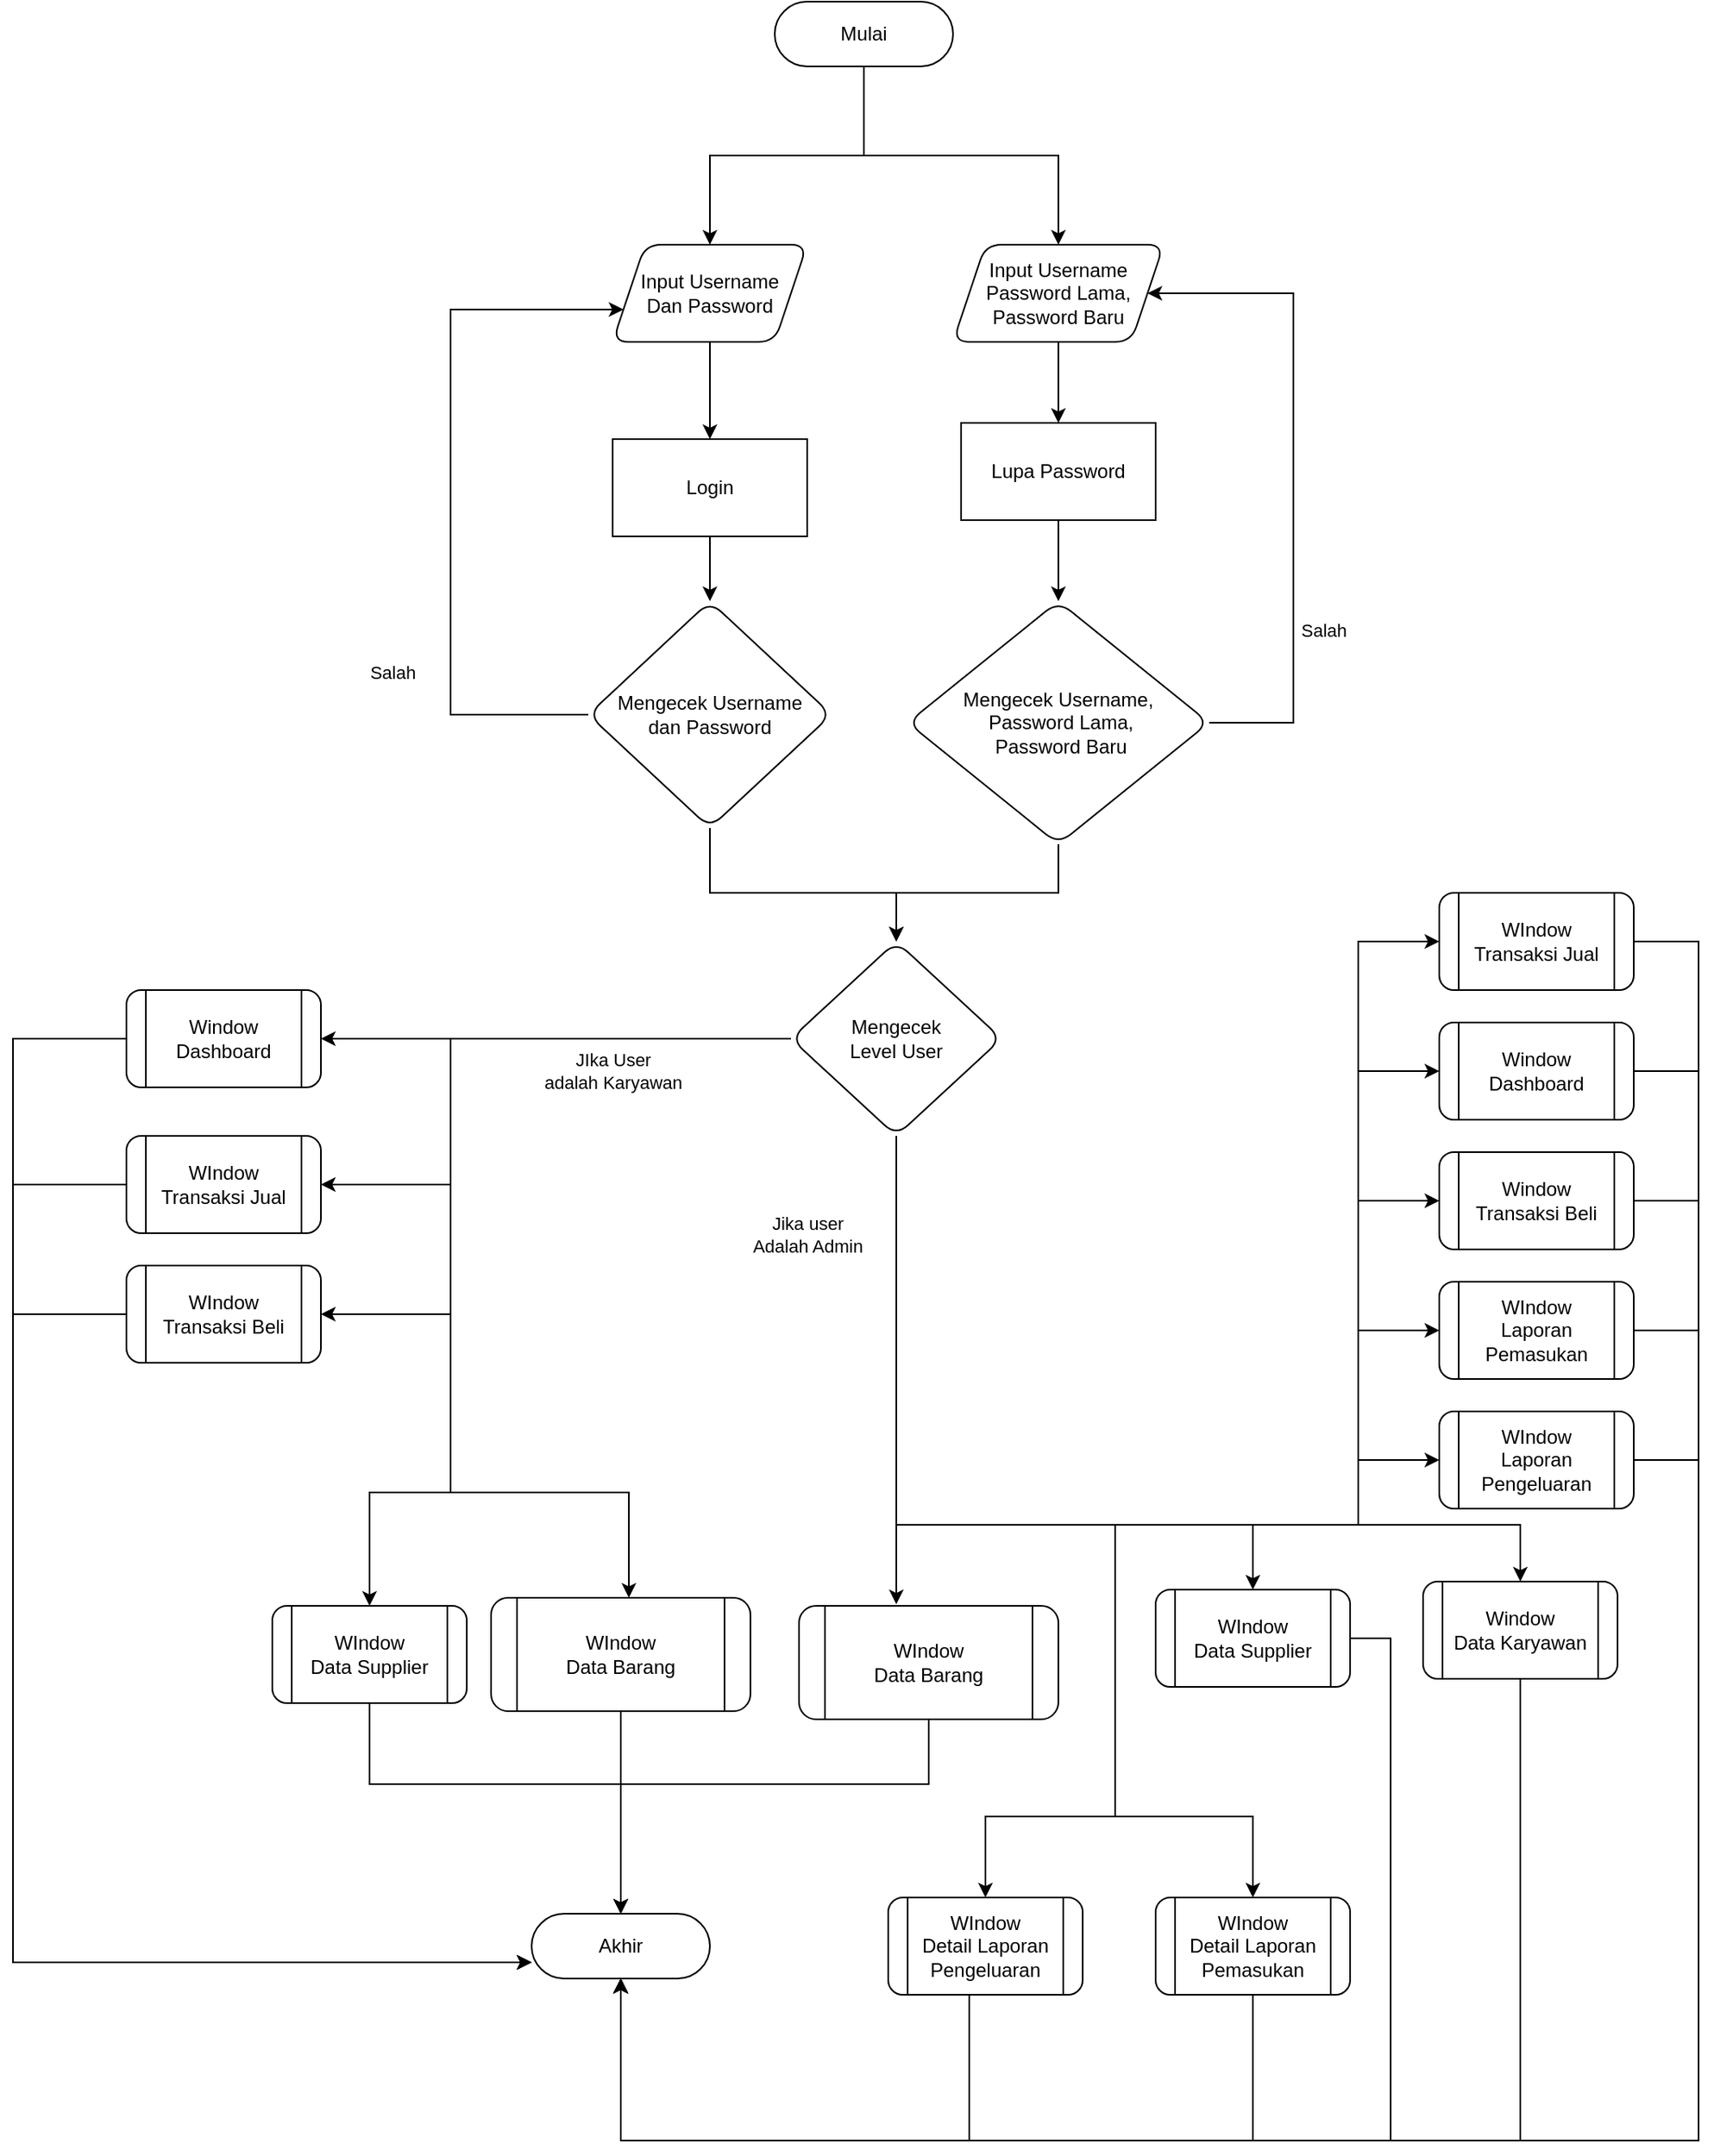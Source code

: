 <mxfile version="20.7.4" type="github">
  <diagram id="C5RBs43oDa-KdzZeNtuy" name="Page-1">
    <mxGraphModel dx="2730" dy="3031" grid="1" gridSize="10" guides="1" tooltips="1" connect="1" arrows="1" fold="1" page="1" pageScale="1" pageWidth="827" pageHeight="1169" math="0" shadow="0">
      <root>
        <mxCell id="WIyWlLk6GJQsqaUBKTNV-0" />
        <mxCell id="WIyWlLk6GJQsqaUBKTNV-1" parent="WIyWlLk6GJQsqaUBKTNV-0" />
        <mxCell id="iKpSRfrjYne2FRFm2gxy-15" style="edgeStyle=orthogonalEdgeStyle;rounded=0;orthogonalLoop=1;jettySize=auto;html=1;" edge="1" parent="WIyWlLk6GJQsqaUBKTNV-1" source="iKpSRfrjYne2FRFm2gxy-2" target="iKpSRfrjYne2FRFm2gxy-14">
          <mxGeometry relative="1" as="geometry" />
        </mxCell>
        <mxCell id="iKpSRfrjYne2FRFm2gxy-31" style="edgeStyle=orthogonalEdgeStyle;rounded=0;orthogonalLoop=1;jettySize=auto;html=1;" edge="1" parent="WIyWlLk6GJQsqaUBKTNV-1" source="iKpSRfrjYne2FRFm2gxy-2" target="iKpSRfrjYne2FRFm2gxy-27">
          <mxGeometry relative="1" as="geometry" />
        </mxCell>
        <mxCell id="iKpSRfrjYne2FRFm2gxy-2" value="Mulai" style="rounded=1;whiteSpace=wrap;html=1;arcSize=50;" vertex="1" parent="WIyWlLk6GJQsqaUBKTNV-1">
          <mxGeometry x="320" y="-1180" width="110" height="40" as="geometry" />
        </mxCell>
        <mxCell id="iKpSRfrjYne2FRFm2gxy-3" value="Akhir" style="rounded=1;whiteSpace=wrap;html=1;arcSize=50;" vertex="1" parent="WIyWlLk6GJQsqaUBKTNV-1">
          <mxGeometry x="170" width="110" height="40" as="geometry" />
        </mxCell>
        <mxCell id="iKpSRfrjYne2FRFm2gxy-17" style="edgeStyle=orthogonalEdgeStyle;rounded=0;orthogonalLoop=1;jettySize=auto;html=1;" edge="1" parent="WIyWlLk6GJQsqaUBKTNV-1" source="iKpSRfrjYne2FRFm2gxy-4" target="iKpSRfrjYne2FRFm2gxy-14">
          <mxGeometry x="-1" y="-177" relative="1" as="geometry">
            <mxPoint x="440" y="-860" as="targetPoint" />
            <Array as="points">
              <mxPoint x="120" y="-740" />
              <mxPoint x="120" y="-990" />
            </Array>
            <mxPoint x="170" y="127" as="offset" />
          </mxGeometry>
        </mxCell>
        <mxCell id="iKpSRfrjYne2FRFm2gxy-18" value="Salah" style="edgeLabel;html=1;align=center;verticalAlign=middle;resizable=0;points=[];" vertex="1" connectable="0" parent="iKpSRfrjYne2FRFm2gxy-17">
          <mxGeometry x="-0.488" y="2" relative="1" as="geometry">
            <mxPoint x="-34" y="2" as="offset" />
          </mxGeometry>
        </mxCell>
        <mxCell id="iKpSRfrjYne2FRFm2gxy-42" style="edgeStyle=orthogonalEdgeStyle;rounded=0;orthogonalLoop=1;jettySize=auto;html=1;entryX=0.5;entryY=0;entryDx=0;entryDy=0;" edge="1" parent="WIyWlLk6GJQsqaUBKTNV-1" source="iKpSRfrjYne2FRFm2gxy-4" target="iKpSRfrjYne2FRFm2gxy-40">
          <mxGeometry relative="1" as="geometry">
            <mxPoint x="380" y="-640" as="targetPoint" />
            <Array as="points">
              <mxPoint x="280" y="-630" />
              <mxPoint x="395" y="-630" />
            </Array>
          </mxGeometry>
        </mxCell>
        <mxCell id="iKpSRfrjYne2FRFm2gxy-4" value="Mengecek Username&lt;br&gt;dan Password" style="rhombus;whiteSpace=wrap;html=1;rounded=1;" vertex="1" parent="WIyWlLk6GJQsqaUBKTNV-1">
          <mxGeometry x="205" y="-810" width="150" height="140" as="geometry" />
        </mxCell>
        <mxCell id="iKpSRfrjYne2FRFm2gxy-102" style="edgeStyle=orthogonalEdgeStyle;rounded=0;orthogonalLoop=1;jettySize=auto;html=1;entryX=0.5;entryY=1;entryDx=0;entryDy=0;" edge="1" parent="WIyWlLk6GJQsqaUBKTNV-1" source="iKpSRfrjYne2FRFm2gxy-6" target="iKpSRfrjYne2FRFm2gxy-3">
          <mxGeometry relative="1" as="geometry">
            <Array as="points">
              <mxPoint x="890" y="-440" />
              <mxPoint x="890" y="140" />
              <mxPoint x="225" y="140" />
            </Array>
          </mxGeometry>
        </mxCell>
        <mxCell id="iKpSRfrjYne2FRFm2gxy-6" value="Window Transaksi Beli" style="shape=process;whiteSpace=wrap;html=1;backgroundOutline=1;rounded=1;" vertex="1" parent="WIyWlLk6GJQsqaUBKTNV-1">
          <mxGeometry x="730" y="-470" width="120" height="60" as="geometry" />
        </mxCell>
        <mxCell id="iKpSRfrjYne2FRFm2gxy-95" style="edgeStyle=orthogonalEdgeStyle;rounded=0;orthogonalLoop=1;jettySize=auto;html=1;entryX=0.5;entryY=1;entryDx=0;entryDy=0;" edge="1" parent="WIyWlLk6GJQsqaUBKTNV-1" source="iKpSRfrjYne2FRFm2gxy-7" target="iKpSRfrjYne2FRFm2gxy-3">
          <mxGeometry relative="1" as="geometry">
            <Array as="points">
              <mxPoint x="700" y="-170" />
              <mxPoint x="700" y="140" />
              <mxPoint x="225" y="140" />
            </Array>
          </mxGeometry>
        </mxCell>
        <mxCell id="iKpSRfrjYne2FRFm2gxy-7" value="WIndow&lt;br&gt;Data Supplier" style="shape=process;whiteSpace=wrap;html=1;backgroundOutline=1;rounded=1;" vertex="1" parent="WIyWlLk6GJQsqaUBKTNV-1">
          <mxGeometry x="555" y="-200" width="120" height="60" as="geometry" />
        </mxCell>
        <mxCell id="iKpSRfrjYne2FRFm2gxy-100" style="edgeStyle=orthogonalEdgeStyle;rounded=0;orthogonalLoop=1;jettySize=auto;html=1;entryX=0.5;entryY=1;entryDx=0;entryDy=0;" edge="1" parent="WIyWlLk6GJQsqaUBKTNV-1" source="iKpSRfrjYne2FRFm2gxy-8" target="iKpSRfrjYne2FRFm2gxy-3">
          <mxGeometry relative="1" as="geometry">
            <Array as="points">
              <mxPoint x="890" y="-600" />
              <mxPoint x="890" y="140" />
              <mxPoint x="225" y="140" />
            </Array>
          </mxGeometry>
        </mxCell>
        <mxCell id="iKpSRfrjYne2FRFm2gxy-8" value="WIndow Transaksi Jual" style="shape=process;whiteSpace=wrap;html=1;backgroundOutline=1;rounded=1;" vertex="1" parent="WIyWlLk6GJQsqaUBKTNV-1">
          <mxGeometry x="730" y="-630" width="120" height="60" as="geometry" />
        </mxCell>
        <mxCell id="iKpSRfrjYne2FRFm2gxy-97" style="edgeStyle=orthogonalEdgeStyle;rounded=0;orthogonalLoop=1;jettySize=auto;html=1;entryX=0.5;entryY=1;entryDx=0;entryDy=0;" edge="1" parent="WIyWlLk6GJQsqaUBKTNV-1" source="iKpSRfrjYne2FRFm2gxy-9" target="iKpSRfrjYne2FRFm2gxy-3">
          <mxGeometry relative="1" as="geometry">
            <Array as="points">
              <mxPoint x="780" y="140" />
              <mxPoint x="225" y="140" />
            </Array>
          </mxGeometry>
        </mxCell>
        <mxCell id="iKpSRfrjYne2FRFm2gxy-9" value="Window &lt;br&gt;Data Karyawan" style="shape=process;whiteSpace=wrap;html=1;backgroundOutline=1;rounded=1;" vertex="1" parent="WIyWlLk6GJQsqaUBKTNV-1">
          <mxGeometry x="720" y="-205" width="120" height="60" as="geometry" />
        </mxCell>
        <mxCell id="iKpSRfrjYne2FRFm2gxy-91" style="edgeStyle=orthogonalEdgeStyle;rounded=0;orthogonalLoop=1;jettySize=auto;html=1;entryX=0.5;entryY=0;entryDx=0;entryDy=0;" edge="1" parent="WIyWlLk6GJQsqaUBKTNV-1" source="iKpSRfrjYne2FRFm2gxy-10" target="iKpSRfrjYne2FRFm2gxy-3">
          <mxGeometry relative="1" as="geometry">
            <Array as="points">
              <mxPoint x="415" y="-80" />
              <mxPoint x="225" y="-80" />
            </Array>
          </mxGeometry>
        </mxCell>
        <mxCell id="iKpSRfrjYne2FRFm2gxy-10" value="WIndow &lt;br&gt;Data Barang" style="shape=process;whiteSpace=wrap;html=1;backgroundOutline=1;rounded=1;" vertex="1" parent="WIyWlLk6GJQsqaUBKTNV-1">
          <mxGeometry x="335" y="-190" width="160" height="70" as="geometry" />
        </mxCell>
        <mxCell id="iKpSRfrjYne2FRFm2gxy-89" style="edgeStyle=orthogonalEdgeStyle;rounded=0;orthogonalLoop=1;jettySize=auto;html=1;entryX=0;entryY=0.75;entryDx=0;entryDy=0;" edge="1" parent="WIyWlLk6GJQsqaUBKTNV-1" source="iKpSRfrjYne2FRFm2gxy-11" target="iKpSRfrjYne2FRFm2gxy-3">
          <mxGeometry relative="1" as="geometry">
            <Array as="points">
              <mxPoint x="-150" y="-540" />
              <mxPoint x="-150" y="30" />
            </Array>
          </mxGeometry>
        </mxCell>
        <mxCell id="iKpSRfrjYne2FRFm2gxy-11" value="Window &lt;br&gt;Dashboard" style="shape=process;whiteSpace=wrap;html=1;backgroundOutline=1;rounded=1;" vertex="1" parent="WIyWlLk6GJQsqaUBKTNV-1">
          <mxGeometry x="-80" y="-570" width="120" height="60" as="geometry" />
        </mxCell>
        <mxCell id="iKpSRfrjYne2FRFm2gxy-20" style="edgeStyle=orthogonalEdgeStyle;rounded=0;orthogonalLoop=1;jettySize=auto;html=1;" edge="1" parent="WIyWlLk6GJQsqaUBKTNV-1" source="iKpSRfrjYne2FRFm2gxy-14" target="iKpSRfrjYne2FRFm2gxy-19">
          <mxGeometry relative="1" as="geometry" />
        </mxCell>
        <mxCell id="iKpSRfrjYne2FRFm2gxy-14" value="Input Username &lt;br&gt;Dan Password" style="shape=parallelogram;perimeter=parallelogramPerimeter;whiteSpace=wrap;html=1;fixedSize=1;rounded=1;" vertex="1" parent="WIyWlLk6GJQsqaUBKTNV-1">
          <mxGeometry x="220" y="-1030" width="120" height="60" as="geometry" />
        </mxCell>
        <mxCell id="iKpSRfrjYne2FRFm2gxy-21" style="edgeStyle=orthogonalEdgeStyle;rounded=0;orthogonalLoop=1;jettySize=auto;html=1;" edge="1" parent="WIyWlLk6GJQsqaUBKTNV-1" source="iKpSRfrjYne2FRFm2gxy-19" target="iKpSRfrjYne2FRFm2gxy-4">
          <mxGeometry relative="1" as="geometry" />
        </mxCell>
        <mxCell id="iKpSRfrjYne2FRFm2gxy-19" value="Login" style="rounded=0;whiteSpace=wrap;html=1;" vertex="1" parent="WIyWlLk6GJQsqaUBKTNV-1">
          <mxGeometry x="220" y="-910" width="120" height="60" as="geometry" />
        </mxCell>
        <mxCell id="iKpSRfrjYne2FRFm2gxy-28" style="edgeStyle=orthogonalEdgeStyle;rounded=0;orthogonalLoop=1;jettySize=auto;html=1;" edge="1" parent="WIyWlLk6GJQsqaUBKTNV-1" source="iKpSRfrjYne2FRFm2gxy-22" target="iKpSRfrjYne2FRFm2gxy-25">
          <mxGeometry relative="1" as="geometry" />
        </mxCell>
        <mxCell id="iKpSRfrjYne2FRFm2gxy-22" value="Lupa Password" style="rounded=0;whiteSpace=wrap;html=1;" vertex="1" parent="WIyWlLk6GJQsqaUBKTNV-1">
          <mxGeometry x="435" y="-920" width="120" height="60" as="geometry" />
        </mxCell>
        <mxCell id="iKpSRfrjYne2FRFm2gxy-26" style="edgeStyle=orthogonalEdgeStyle;rounded=0;orthogonalLoop=1;jettySize=auto;html=1;entryX=1;entryY=0.5;entryDx=0;entryDy=0;" edge="1" parent="WIyWlLk6GJQsqaUBKTNV-1" source="iKpSRfrjYne2FRFm2gxy-25" target="iKpSRfrjYne2FRFm2gxy-27">
          <mxGeometry relative="1" as="geometry">
            <mxPoint x="640" y="-1010" as="targetPoint" />
            <Array as="points">
              <mxPoint x="640" y="-735" />
              <mxPoint x="640" y="-1000" />
            </Array>
          </mxGeometry>
        </mxCell>
        <mxCell id="iKpSRfrjYne2FRFm2gxy-32" value="Salah&amp;nbsp;" style="edgeLabel;html=1;align=center;verticalAlign=middle;resizable=0;points=[];" vertex="1" connectable="0" parent="iKpSRfrjYne2FRFm2gxy-26">
          <mxGeometry x="-0.461" y="4" relative="1" as="geometry">
            <mxPoint x="24" as="offset" />
          </mxGeometry>
        </mxCell>
        <mxCell id="iKpSRfrjYne2FRFm2gxy-41" style="edgeStyle=orthogonalEdgeStyle;rounded=0;orthogonalLoop=1;jettySize=auto;html=1;entryX=0.5;entryY=0;entryDx=0;entryDy=0;" edge="1" parent="WIyWlLk6GJQsqaUBKTNV-1" source="iKpSRfrjYne2FRFm2gxy-25" target="iKpSRfrjYne2FRFm2gxy-40">
          <mxGeometry relative="1" as="geometry" />
        </mxCell>
        <mxCell id="iKpSRfrjYne2FRFm2gxy-25" value="Mengecek Username,&lt;br&gt;&amp;nbsp;Password Lama,&lt;br&gt;&amp;nbsp;Password Baru" style="rhombus;whiteSpace=wrap;html=1;rounded=1;" vertex="1" parent="WIyWlLk6GJQsqaUBKTNV-1">
          <mxGeometry x="402" y="-810" width="186" height="150" as="geometry" />
        </mxCell>
        <mxCell id="iKpSRfrjYne2FRFm2gxy-30" style="edgeStyle=orthogonalEdgeStyle;rounded=0;orthogonalLoop=1;jettySize=auto;html=1;" edge="1" parent="WIyWlLk6GJQsqaUBKTNV-1" source="iKpSRfrjYne2FRFm2gxy-27" target="iKpSRfrjYne2FRFm2gxy-22">
          <mxGeometry relative="1" as="geometry" />
        </mxCell>
        <mxCell id="iKpSRfrjYne2FRFm2gxy-27" value="Input Username &lt;br&gt;Password Lama,&lt;br&gt;Password Baru" style="shape=parallelogram;perimeter=parallelogramPerimeter;whiteSpace=wrap;html=1;fixedSize=1;rounded=1;" vertex="1" parent="WIyWlLk6GJQsqaUBKTNV-1">
          <mxGeometry x="430" y="-1030" width="130" height="60" as="geometry" />
        </mxCell>
        <mxCell id="iKpSRfrjYne2FRFm2gxy-53" style="edgeStyle=orthogonalEdgeStyle;rounded=0;orthogonalLoop=1;jettySize=auto;html=1;entryX=0.375;entryY=-0.014;entryDx=0;entryDy=0;entryPerimeter=0;" edge="1" parent="WIyWlLk6GJQsqaUBKTNV-1" source="iKpSRfrjYne2FRFm2gxy-40" target="iKpSRfrjYne2FRFm2gxy-10">
          <mxGeometry relative="1" as="geometry">
            <Array as="points">
              <mxPoint x="395" y="-206" />
            </Array>
          </mxGeometry>
        </mxCell>
        <mxCell id="iKpSRfrjYne2FRFm2gxy-54" value="Jika user&lt;br&gt;Adalah Admin" style="edgeLabel;html=1;align=center;verticalAlign=middle;resizable=0;points=[];" vertex="1" connectable="0" parent="iKpSRfrjYne2FRFm2gxy-53">
          <mxGeometry x="-0.848" y="2" relative="1" as="geometry">
            <mxPoint x="-57" y="39" as="offset" />
          </mxGeometry>
        </mxCell>
        <mxCell id="iKpSRfrjYne2FRFm2gxy-55" style="edgeStyle=orthogonalEdgeStyle;rounded=0;orthogonalLoop=1;jettySize=auto;html=1;" edge="1" parent="WIyWlLk6GJQsqaUBKTNV-1" source="iKpSRfrjYne2FRFm2gxy-40" target="iKpSRfrjYne2FRFm2gxy-7">
          <mxGeometry relative="1" as="geometry">
            <Array as="points">
              <mxPoint x="395" y="-240" />
              <mxPoint x="615" y="-240" />
            </Array>
          </mxGeometry>
        </mxCell>
        <mxCell id="iKpSRfrjYne2FRFm2gxy-56" style="edgeStyle=orthogonalEdgeStyle;rounded=0;orthogonalLoop=1;jettySize=auto;html=1;" edge="1" parent="WIyWlLk6GJQsqaUBKTNV-1" source="iKpSRfrjYne2FRFm2gxy-40" target="iKpSRfrjYne2FRFm2gxy-8">
          <mxGeometry relative="1" as="geometry">
            <Array as="points">
              <mxPoint x="395" y="-240" />
              <mxPoint x="680" y="-240" />
              <mxPoint x="680" y="-600" />
            </Array>
          </mxGeometry>
        </mxCell>
        <mxCell id="iKpSRfrjYne2FRFm2gxy-58" style="edgeStyle=orthogonalEdgeStyle;rounded=0;orthogonalLoop=1;jettySize=auto;html=1;entryX=0;entryY=0.5;entryDx=0;entryDy=0;" edge="1" parent="WIyWlLk6GJQsqaUBKTNV-1" source="iKpSRfrjYne2FRFm2gxy-40" target="iKpSRfrjYne2FRFm2gxy-6">
          <mxGeometry relative="1" as="geometry">
            <Array as="points">
              <mxPoint x="395" y="-240" />
              <mxPoint x="680" y="-240" />
              <mxPoint x="680" y="-440" />
            </Array>
          </mxGeometry>
        </mxCell>
        <mxCell id="iKpSRfrjYne2FRFm2gxy-59" style="edgeStyle=orthogonalEdgeStyle;rounded=0;orthogonalLoop=1;jettySize=auto;html=1;entryX=0.5;entryY=0;entryDx=0;entryDy=0;" edge="1" parent="WIyWlLk6GJQsqaUBKTNV-1" source="iKpSRfrjYne2FRFm2gxy-40" target="iKpSRfrjYne2FRFm2gxy-9">
          <mxGeometry relative="1" as="geometry">
            <Array as="points">
              <mxPoint x="395" y="-240" />
              <mxPoint x="780" y="-240" />
            </Array>
          </mxGeometry>
        </mxCell>
        <mxCell id="iKpSRfrjYne2FRFm2gxy-63" style="edgeStyle=orthogonalEdgeStyle;rounded=0;orthogonalLoop=1;jettySize=auto;html=1;entryX=0;entryY=0.5;entryDx=0;entryDy=0;" edge="1" parent="WIyWlLk6GJQsqaUBKTNV-1" source="iKpSRfrjYne2FRFm2gxy-40" target="iKpSRfrjYne2FRFm2gxy-60">
          <mxGeometry relative="1" as="geometry">
            <Array as="points">
              <mxPoint x="395" y="-240" />
              <mxPoint x="680" y="-240" />
              <mxPoint x="680" y="-520" />
            </Array>
          </mxGeometry>
        </mxCell>
        <mxCell id="iKpSRfrjYne2FRFm2gxy-64" style="edgeStyle=orthogonalEdgeStyle;rounded=0;orthogonalLoop=1;jettySize=auto;html=1;entryX=0;entryY=0.5;entryDx=0;entryDy=0;" edge="1" parent="WIyWlLk6GJQsqaUBKTNV-1" source="iKpSRfrjYne2FRFm2gxy-40" target="iKpSRfrjYne2FRFm2gxy-61">
          <mxGeometry relative="1" as="geometry">
            <Array as="points">
              <mxPoint x="395" y="-240" />
              <mxPoint x="680" y="-240" />
              <mxPoint x="680" y="-360" />
            </Array>
          </mxGeometry>
        </mxCell>
        <mxCell id="iKpSRfrjYne2FRFm2gxy-65" style="edgeStyle=orthogonalEdgeStyle;rounded=0;orthogonalLoop=1;jettySize=auto;html=1;entryX=0;entryY=0.5;entryDx=0;entryDy=0;" edge="1" parent="WIyWlLk6GJQsqaUBKTNV-1" source="iKpSRfrjYne2FRFm2gxy-40" target="iKpSRfrjYne2FRFm2gxy-62">
          <mxGeometry relative="1" as="geometry">
            <Array as="points">
              <mxPoint x="395" y="-240" />
              <mxPoint x="680" y="-240" />
              <mxPoint x="680" y="-280" />
            </Array>
          </mxGeometry>
        </mxCell>
        <mxCell id="iKpSRfrjYne2FRFm2gxy-75" style="edgeStyle=orthogonalEdgeStyle;rounded=0;orthogonalLoop=1;jettySize=auto;html=1;entryX=1;entryY=0.5;entryDx=0;entryDy=0;" edge="1" parent="WIyWlLk6GJQsqaUBKTNV-1" source="iKpSRfrjYne2FRFm2gxy-40" target="iKpSRfrjYne2FRFm2gxy-11">
          <mxGeometry relative="1" as="geometry" />
        </mxCell>
        <mxCell id="iKpSRfrjYne2FRFm2gxy-77" style="edgeStyle=orthogonalEdgeStyle;rounded=0;orthogonalLoop=1;jettySize=auto;html=1;" edge="1" parent="WIyWlLk6GJQsqaUBKTNV-1" source="iKpSRfrjYne2FRFm2gxy-40" target="iKpSRfrjYne2FRFm2gxy-72">
          <mxGeometry x="-0.056" y="-110" relative="1" as="geometry">
            <Array as="points">
              <mxPoint x="120" y="-540" />
              <mxPoint x="120" y="-260" />
              <mxPoint x="230" y="-260" />
            </Array>
            <mxPoint as="offset" />
          </mxGeometry>
        </mxCell>
        <mxCell id="iKpSRfrjYne2FRFm2gxy-78" style="edgeStyle=orthogonalEdgeStyle;rounded=0;orthogonalLoop=1;jettySize=auto;html=1;entryX=0.5;entryY=0;entryDx=0;entryDy=0;" edge="1" parent="WIyWlLk6GJQsqaUBKTNV-1" source="iKpSRfrjYne2FRFm2gxy-40" target="iKpSRfrjYne2FRFm2gxy-74">
          <mxGeometry relative="1" as="geometry">
            <Array as="points">
              <mxPoint x="120" y="-540" />
              <mxPoint x="120" y="-260" />
              <mxPoint x="70" y="-260" />
            </Array>
          </mxGeometry>
        </mxCell>
        <mxCell id="iKpSRfrjYne2FRFm2gxy-79" style="edgeStyle=orthogonalEdgeStyle;rounded=0;orthogonalLoop=1;jettySize=auto;html=1;entryX=1;entryY=0.5;entryDx=0;entryDy=0;" edge="1" parent="WIyWlLk6GJQsqaUBKTNV-1" source="iKpSRfrjYne2FRFm2gxy-40" target="iKpSRfrjYne2FRFm2gxy-70">
          <mxGeometry relative="1" as="geometry">
            <Array as="points">
              <mxPoint x="120" y="-540" />
              <mxPoint x="120" y="-450" />
            </Array>
          </mxGeometry>
        </mxCell>
        <mxCell id="iKpSRfrjYne2FRFm2gxy-80" style="edgeStyle=orthogonalEdgeStyle;rounded=0;orthogonalLoop=1;jettySize=auto;html=1;entryX=1;entryY=0.5;entryDx=0;entryDy=0;" edge="1" parent="WIyWlLk6GJQsqaUBKTNV-1" source="iKpSRfrjYne2FRFm2gxy-40" target="iKpSRfrjYne2FRFm2gxy-71">
          <mxGeometry relative="1" as="geometry">
            <Array as="points">
              <mxPoint x="120" y="-540" />
              <mxPoint x="120" y="-370" />
            </Array>
          </mxGeometry>
        </mxCell>
        <mxCell id="iKpSRfrjYne2FRFm2gxy-81" value="JIka User &lt;br&gt;adalah Karyawan" style="edgeLabel;html=1;align=center;verticalAlign=middle;resizable=0;points=[];" vertex="1" connectable="0" parent="iKpSRfrjYne2FRFm2gxy-80">
          <mxGeometry x="-0.783" y="-1" relative="1" as="geometry">
            <mxPoint x="-60" y="21" as="offset" />
          </mxGeometry>
        </mxCell>
        <mxCell id="iKpSRfrjYne2FRFm2gxy-85" style="edgeStyle=orthogonalEdgeStyle;rounded=0;orthogonalLoop=1;jettySize=auto;html=1;entryX=0.5;entryY=0;entryDx=0;entryDy=0;" edge="1" parent="WIyWlLk6GJQsqaUBKTNV-1" source="iKpSRfrjYne2FRFm2gxy-40" target="iKpSRfrjYne2FRFm2gxy-66">
          <mxGeometry x="0.008" y="-75" relative="1" as="geometry">
            <Array as="points">
              <mxPoint x="395" y="-240" />
              <mxPoint x="530" y="-240" />
              <mxPoint x="530" y="-60" />
              <mxPoint x="615" y="-60" />
            </Array>
            <mxPoint y="-1" as="offset" />
          </mxGeometry>
        </mxCell>
        <mxCell id="iKpSRfrjYne2FRFm2gxy-86" style="edgeStyle=orthogonalEdgeStyle;rounded=0;orthogonalLoop=1;jettySize=auto;html=1;entryX=0.5;entryY=0;entryDx=0;entryDy=0;" edge="1" parent="WIyWlLk6GJQsqaUBKTNV-1" source="iKpSRfrjYne2FRFm2gxy-40" target="iKpSRfrjYne2FRFm2gxy-67">
          <mxGeometry relative="1" as="geometry">
            <Array as="points">
              <mxPoint x="395" y="-240" />
              <mxPoint x="530" y="-240" />
              <mxPoint x="530" y="-60" />
              <mxPoint x="450" y="-60" />
            </Array>
          </mxGeometry>
        </mxCell>
        <mxCell id="iKpSRfrjYne2FRFm2gxy-40" value="Mengecek &lt;br&gt;Level User" style="rhombus;whiteSpace=wrap;html=1;rounded=1;" vertex="1" parent="WIyWlLk6GJQsqaUBKTNV-1">
          <mxGeometry x="330" y="-600" width="130" height="120" as="geometry" />
        </mxCell>
        <mxCell id="iKpSRfrjYne2FRFm2gxy-101" style="edgeStyle=orthogonalEdgeStyle;rounded=0;orthogonalLoop=1;jettySize=auto;html=1;entryX=0.5;entryY=1;entryDx=0;entryDy=0;" edge="1" parent="WIyWlLk6GJQsqaUBKTNV-1" source="iKpSRfrjYne2FRFm2gxy-60" target="iKpSRfrjYne2FRFm2gxy-3">
          <mxGeometry relative="1" as="geometry">
            <Array as="points">
              <mxPoint x="890" y="-520" />
              <mxPoint x="890" y="140" />
              <mxPoint x="225" y="140" />
            </Array>
          </mxGeometry>
        </mxCell>
        <mxCell id="iKpSRfrjYne2FRFm2gxy-60" value="Window &lt;br&gt;Dashboard" style="shape=process;whiteSpace=wrap;html=1;backgroundOutline=1;rounded=1;" vertex="1" parent="WIyWlLk6GJQsqaUBKTNV-1">
          <mxGeometry x="730" y="-550" width="120" height="60" as="geometry" />
        </mxCell>
        <mxCell id="iKpSRfrjYne2FRFm2gxy-99" style="edgeStyle=orthogonalEdgeStyle;rounded=0;orthogonalLoop=1;jettySize=auto;html=1;entryX=0.5;entryY=1;entryDx=0;entryDy=0;" edge="1" parent="WIyWlLk6GJQsqaUBKTNV-1" source="iKpSRfrjYne2FRFm2gxy-61" target="iKpSRfrjYne2FRFm2gxy-3">
          <mxGeometry relative="1" as="geometry">
            <Array as="points">
              <mxPoint x="890" y="-360" />
              <mxPoint x="890" y="140" />
              <mxPoint x="225" y="140" />
            </Array>
          </mxGeometry>
        </mxCell>
        <mxCell id="iKpSRfrjYne2FRFm2gxy-61" value="WIndow &lt;br&gt;Laporan Pemasukan" style="shape=process;whiteSpace=wrap;html=1;backgroundOutline=1;rounded=1;" vertex="1" parent="WIyWlLk6GJQsqaUBKTNV-1">
          <mxGeometry x="730" y="-390" width="120" height="60" as="geometry" />
        </mxCell>
        <mxCell id="iKpSRfrjYne2FRFm2gxy-98" style="edgeStyle=orthogonalEdgeStyle;rounded=0;orthogonalLoop=1;jettySize=auto;html=1;entryX=0.5;entryY=1;entryDx=0;entryDy=0;" edge="1" parent="WIyWlLk6GJQsqaUBKTNV-1" source="iKpSRfrjYne2FRFm2gxy-62" target="iKpSRfrjYne2FRFm2gxy-3">
          <mxGeometry x="-0.024" y="80" relative="1" as="geometry">
            <Array as="points">
              <mxPoint x="890" y="-280" />
              <mxPoint x="890" y="140" />
              <mxPoint x="225" y="140" />
            </Array>
            <mxPoint as="offset" />
          </mxGeometry>
        </mxCell>
        <mxCell id="iKpSRfrjYne2FRFm2gxy-62" value="WIndow &lt;br&gt;Laporan Pengeluaran" style="shape=process;whiteSpace=wrap;html=1;backgroundOutline=1;rounded=1;" vertex="1" parent="WIyWlLk6GJQsqaUBKTNV-1">
          <mxGeometry x="730" y="-310" width="120" height="60" as="geometry" />
        </mxCell>
        <mxCell id="iKpSRfrjYne2FRFm2gxy-94" style="edgeStyle=orthogonalEdgeStyle;rounded=0;orthogonalLoop=1;jettySize=auto;html=1;entryX=0.5;entryY=1;entryDx=0;entryDy=0;" edge="1" parent="WIyWlLk6GJQsqaUBKTNV-1" source="iKpSRfrjYne2FRFm2gxy-66" target="iKpSRfrjYne2FRFm2gxy-3">
          <mxGeometry relative="1" as="geometry">
            <Array as="points">
              <mxPoint x="615" y="140" />
              <mxPoint x="225" y="140" />
            </Array>
          </mxGeometry>
        </mxCell>
        <mxCell id="iKpSRfrjYne2FRFm2gxy-66" value="WIndow &lt;br&gt;Detail Laporan Pemasukan" style="shape=process;whiteSpace=wrap;html=1;backgroundOutline=1;rounded=1;" vertex="1" parent="WIyWlLk6GJQsqaUBKTNV-1">
          <mxGeometry x="555" y="-10" width="120" height="60" as="geometry" />
        </mxCell>
        <mxCell id="iKpSRfrjYne2FRFm2gxy-93" style="edgeStyle=orthogonalEdgeStyle;rounded=0;orthogonalLoop=1;jettySize=auto;html=1;entryX=0.5;entryY=1;entryDx=0;entryDy=0;" edge="1" parent="WIyWlLk6GJQsqaUBKTNV-1" source="iKpSRfrjYne2FRFm2gxy-67" target="iKpSRfrjYne2FRFm2gxy-3">
          <mxGeometry relative="1" as="geometry">
            <Array as="points">
              <mxPoint x="440" y="140" />
              <mxPoint x="225" y="140" />
            </Array>
          </mxGeometry>
        </mxCell>
        <mxCell id="iKpSRfrjYne2FRFm2gxy-67" value="WIndow &lt;br&gt;Detail Laporan Pengeluaran" style="shape=process;whiteSpace=wrap;html=1;backgroundOutline=1;rounded=1;" vertex="1" parent="WIyWlLk6GJQsqaUBKTNV-1">
          <mxGeometry x="390" y="-10" width="120" height="60" as="geometry" />
        </mxCell>
        <mxCell id="iKpSRfrjYne2FRFm2gxy-88" style="edgeStyle=orthogonalEdgeStyle;rounded=0;orthogonalLoop=1;jettySize=auto;html=1;entryX=0;entryY=0.75;entryDx=0;entryDy=0;" edge="1" parent="WIyWlLk6GJQsqaUBKTNV-1" source="iKpSRfrjYne2FRFm2gxy-70" target="iKpSRfrjYne2FRFm2gxy-3">
          <mxGeometry relative="1" as="geometry">
            <Array as="points">
              <mxPoint x="-150" y="-450" />
              <mxPoint x="-150" y="30" />
            </Array>
          </mxGeometry>
        </mxCell>
        <mxCell id="iKpSRfrjYne2FRFm2gxy-70" value="WIndow Transaksi Jual" style="shape=process;whiteSpace=wrap;html=1;backgroundOutline=1;rounded=1;" vertex="1" parent="WIyWlLk6GJQsqaUBKTNV-1">
          <mxGeometry x="-80" y="-480" width="120" height="60" as="geometry" />
        </mxCell>
        <mxCell id="iKpSRfrjYne2FRFm2gxy-87" style="edgeStyle=orthogonalEdgeStyle;rounded=0;orthogonalLoop=1;jettySize=auto;html=1;entryX=0;entryY=0.75;entryDx=0;entryDy=0;" edge="1" parent="WIyWlLk6GJQsqaUBKTNV-1" source="iKpSRfrjYne2FRFm2gxy-71" target="iKpSRfrjYne2FRFm2gxy-3">
          <mxGeometry relative="1" as="geometry">
            <Array as="points">
              <mxPoint x="-150" y="-370" />
              <mxPoint x="-150" y="30" />
            </Array>
          </mxGeometry>
        </mxCell>
        <mxCell id="iKpSRfrjYne2FRFm2gxy-71" value="WIndow Transaksi Beli" style="shape=process;whiteSpace=wrap;html=1;backgroundOutline=1;rounded=1;" vertex="1" parent="WIyWlLk6GJQsqaUBKTNV-1">
          <mxGeometry x="-80" y="-400" width="120" height="60" as="geometry" />
        </mxCell>
        <mxCell id="iKpSRfrjYne2FRFm2gxy-92" style="edgeStyle=orthogonalEdgeStyle;rounded=0;orthogonalLoop=1;jettySize=auto;html=1;entryX=0.5;entryY=0;entryDx=0;entryDy=0;" edge="1" parent="WIyWlLk6GJQsqaUBKTNV-1" source="iKpSRfrjYne2FRFm2gxy-72" target="iKpSRfrjYne2FRFm2gxy-3">
          <mxGeometry relative="1" as="geometry" />
        </mxCell>
        <mxCell id="iKpSRfrjYne2FRFm2gxy-72" value="WIndow &lt;br&gt;Data Barang" style="shape=process;whiteSpace=wrap;html=1;backgroundOutline=1;rounded=1;" vertex="1" parent="WIyWlLk6GJQsqaUBKTNV-1">
          <mxGeometry x="145" y="-195" width="160" height="70" as="geometry" />
        </mxCell>
        <mxCell id="iKpSRfrjYne2FRFm2gxy-90" style="edgeStyle=orthogonalEdgeStyle;rounded=0;orthogonalLoop=1;jettySize=auto;html=1;entryX=0.5;entryY=0;entryDx=0;entryDy=0;" edge="1" parent="WIyWlLk6GJQsqaUBKTNV-1" source="iKpSRfrjYne2FRFm2gxy-74" target="iKpSRfrjYne2FRFm2gxy-3">
          <mxGeometry relative="1" as="geometry">
            <Array as="points">
              <mxPoint x="70" y="-80" />
              <mxPoint x="225" y="-80" />
            </Array>
          </mxGeometry>
        </mxCell>
        <mxCell id="iKpSRfrjYne2FRFm2gxy-74" value="WIndow&lt;br&gt;Data Supplier" style="shape=process;whiteSpace=wrap;html=1;backgroundOutline=1;rounded=1;" vertex="1" parent="WIyWlLk6GJQsqaUBKTNV-1">
          <mxGeometry x="10" y="-190" width="120" height="60" as="geometry" />
        </mxCell>
      </root>
    </mxGraphModel>
  </diagram>
</mxfile>
